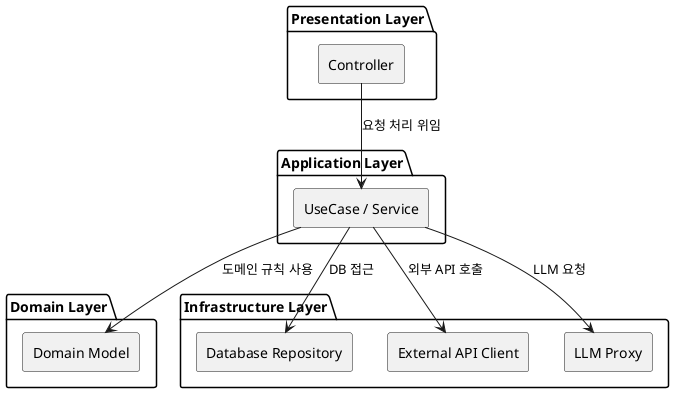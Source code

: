 @startuml
skinparam componentStyle rectangle

' 계층 선언
package "Presentation Layer" {
  [Controller]
}

package "Application Layer" {
  [UseCase / Service]
}

package "Domain Layer" {
  [Domain Model]
}

package "Infrastructure Layer" {
  [Database Repository]
  [External API Client]
  [LLM Proxy]
}

' 의존성 (하위 계층 -> 상위 계층)
[Controller] --> [UseCase / Service] : 요청 처리 위임
[UseCase / Service] --> [Domain Model] : 도메인 규칙 사용
[UseCase / Service] --> [Database Repository] : DB 접근
[UseCase / Service] --> [External API Client] : 외부 API 호출
[UseCase / Service] --> [LLM Proxy] : LLM 요청

@enduml
